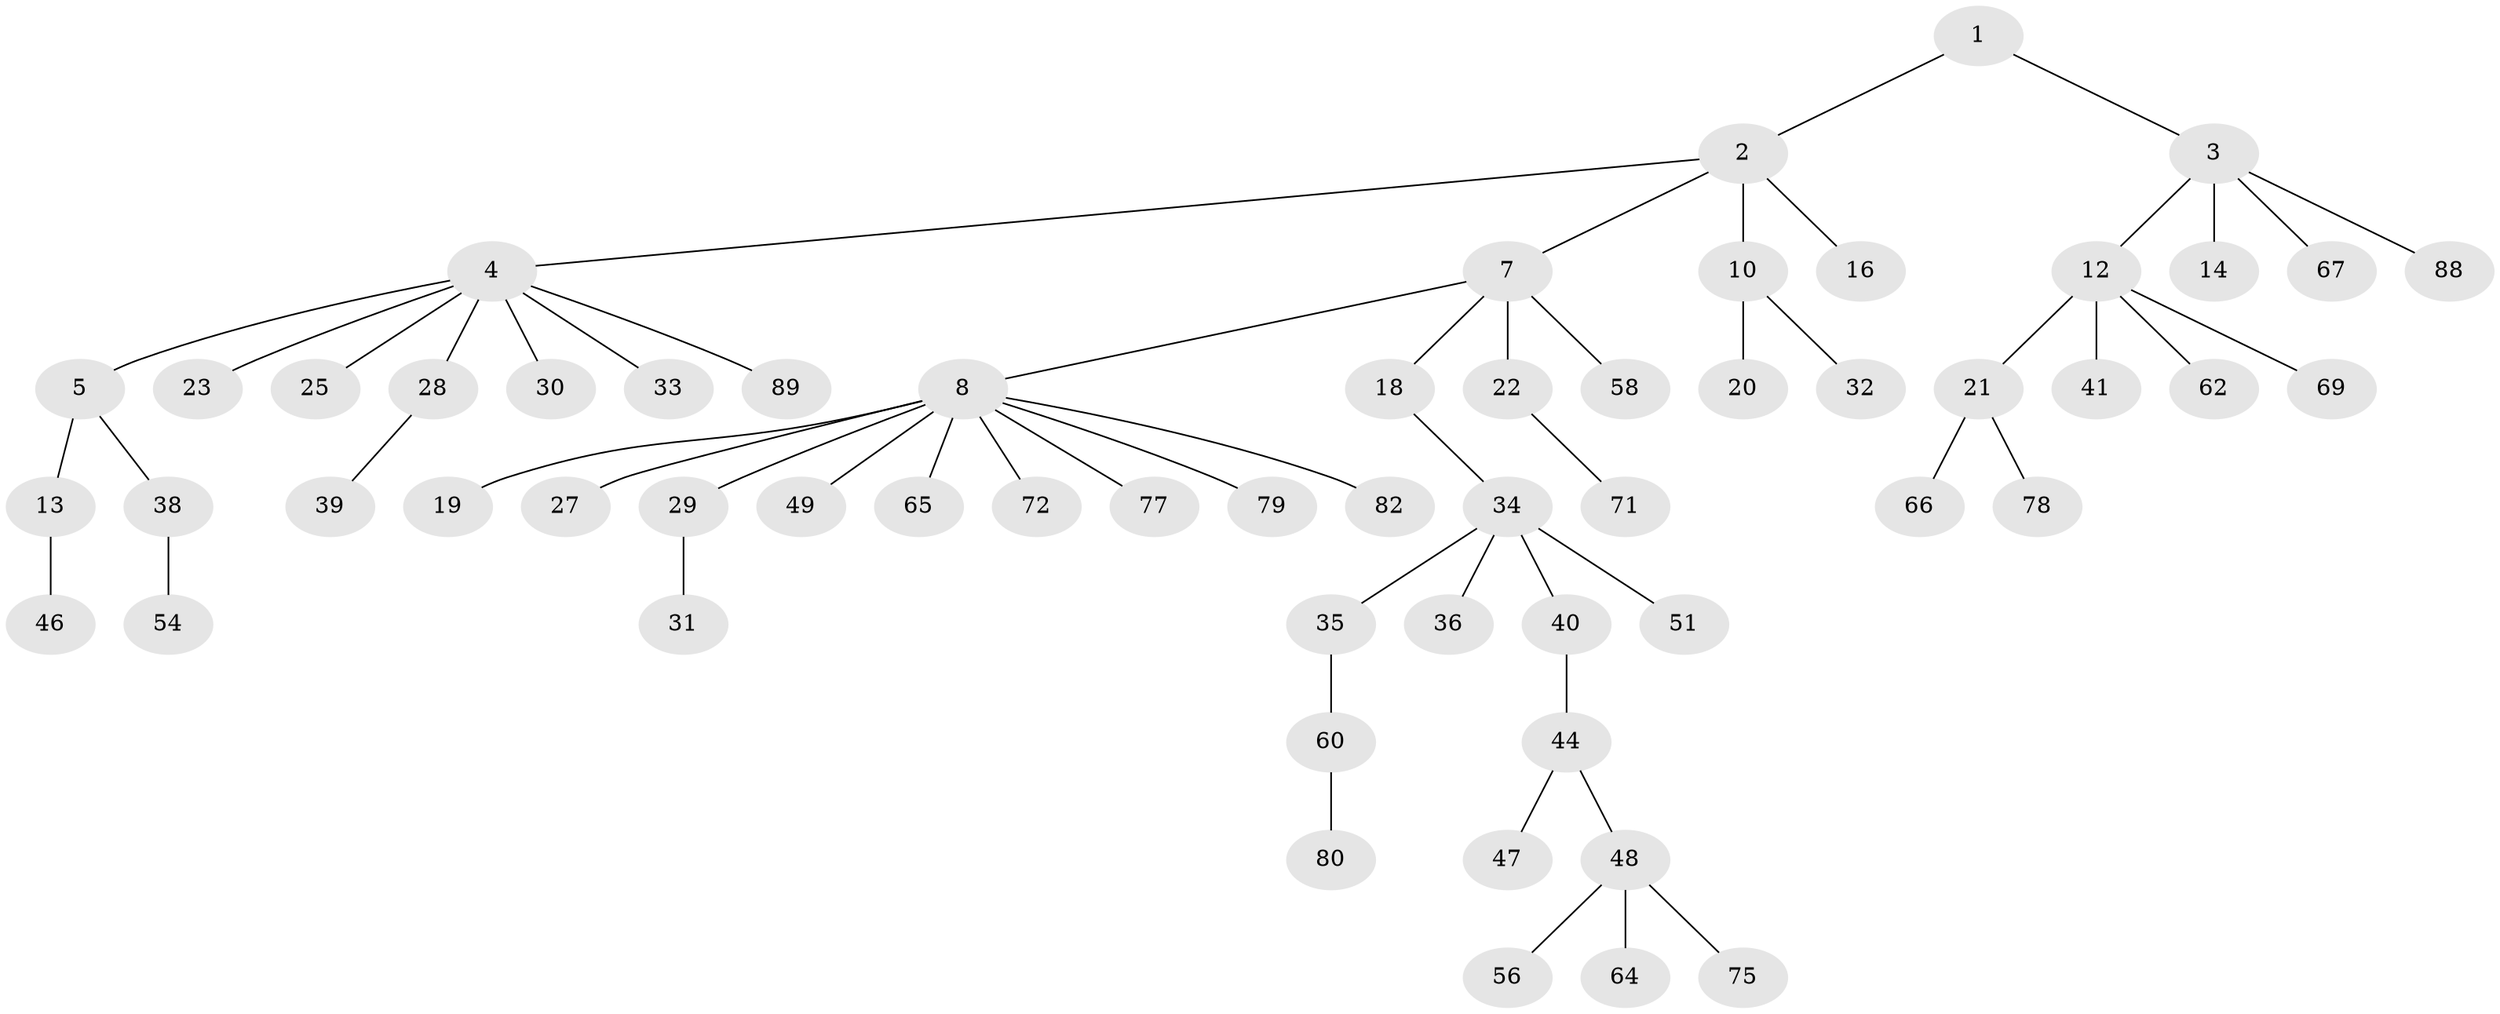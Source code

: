 // original degree distribution, {2: 0.3, 6: 0.03333333333333333, 4: 0.06666666666666667, 3: 0.07777777777777778, 5: 0.022222222222222223, 7: 0.011111111111111112, 1: 0.4888888888888889}
// Generated by graph-tools (version 1.1) at 2025/42/03/06/25 10:42:04]
// undirected, 59 vertices, 58 edges
graph export_dot {
graph [start="1"]
  node [color=gray90,style=filled];
  1;
  2 [super="+70"];
  3 [super="+6"];
  4 [super="+15"];
  5 [super="+83"];
  7 [super="+11"];
  8 [super="+9"];
  10 [super="+63"];
  12 [super="+17"];
  13 [super="+52"];
  14 [super="+61"];
  16;
  18 [super="+50"];
  19 [super="+76"];
  20 [super="+24"];
  21 [super="+68"];
  22 [super="+26"];
  23 [super="+84"];
  25;
  27 [super="+90"];
  28 [super="+86"];
  29;
  30 [super="+37"];
  31;
  32;
  33 [super="+57"];
  34 [super="+53"];
  35 [super="+43"];
  36;
  38 [super="+42"];
  39;
  40;
  41 [super="+59"];
  44 [super="+45"];
  46;
  47 [super="+73"];
  48 [super="+55"];
  49;
  51;
  54 [super="+74"];
  56;
  58;
  60;
  62;
  64;
  65;
  66 [super="+85"];
  67;
  69;
  71;
  72 [super="+87"];
  75;
  77;
  78;
  79;
  80 [super="+81"];
  82;
  88;
  89;
  1 -- 2;
  1 -- 3;
  2 -- 4;
  2 -- 7;
  2 -- 10;
  2 -- 16;
  3 -- 14;
  3 -- 88;
  3 -- 67;
  3 -- 12;
  4 -- 5;
  4 -- 23;
  4 -- 33;
  4 -- 25;
  4 -- 89;
  4 -- 28;
  4 -- 30;
  5 -- 13;
  5 -- 38;
  7 -- 8;
  7 -- 58;
  7 -- 18;
  7 -- 22;
  8 -- 19;
  8 -- 27;
  8 -- 79;
  8 -- 65;
  8 -- 49;
  8 -- 82;
  8 -- 29;
  8 -- 72;
  8 -- 77;
  10 -- 20;
  10 -- 32;
  12 -- 69;
  12 -- 21;
  12 -- 41;
  12 -- 62;
  13 -- 46;
  18 -- 34;
  21 -- 66;
  21 -- 78;
  22 -- 71;
  28 -- 39;
  29 -- 31;
  34 -- 35;
  34 -- 36;
  34 -- 40;
  34 -- 51;
  35 -- 60;
  38 -- 54;
  40 -- 44;
  44 -- 47;
  44 -- 48;
  48 -- 64;
  48 -- 75;
  48 -- 56;
  60 -- 80;
}
